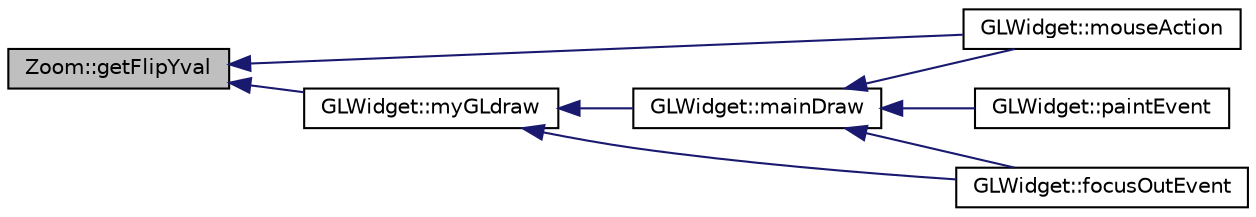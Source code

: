digraph "Zoom::getFlipYval"
{
 // INTERACTIVE_SVG=YES
  edge [fontname="Helvetica",fontsize="10",labelfontname="Helvetica",labelfontsize="10"];
  node [fontname="Helvetica",fontsize="10",shape=record];
  rankdir="LR";
  Node1 [label="Zoom::getFlipYval",height=0.2,width=0.4,color="black", fillcolor="grey75", style="filled", fontcolor="black"];
  Node1 -> Node2 [dir="back",color="midnightblue",fontsize="10",style="solid",fontname="Helvetica"];
  Node2 [label="GLWidget::mouseAction",height=0.2,width=0.4,color="black", fillcolor="white", style="filled",URL="$da/d10/class_g_l_widget.html#ac38cb02e557b2f553c83bb49f26eb50d"];
  Node1 -> Node3 [dir="back",color="midnightblue",fontsize="10",style="solid",fontname="Helvetica"];
  Node3 [label="GLWidget::myGLdraw",height=0.2,width=0.4,color="black", fillcolor="white", style="filled",URL="$da/d10/class_g_l_widget.html#aa26010e4e1bd13e50fb34deb157daee8"];
  Node3 -> Node4 [dir="back",color="midnightblue",fontsize="10",style="solid",fontname="Helvetica"];
  Node4 [label="GLWidget::focusOutEvent",height=0.2,width=0.4,color="black", fillcolor="white", style="filled",URL="$da/d10/class_g_l_widget.html#ac586a1d9d852248ab00883ef91e70784"];
  Node3 -> Node5 [dir="back",color="midnightblue",fontsize="10",style="solid",fontname="Helvetica"];
  Node5 [label="GLWidget::mainDraw",height=0.2,width=0.4,color="black", fillcolor="white", style="filled",URL="$da/d10/class_g_l_widget.html#ad3a2e67de73b897c27d66d8a840a892b"];
  Node5 -> Node4 [dir="back",color="midnightblue",fontsize="10",style="solid",fontname="Helvetica"];
  Node5 -> Node2 [dir="back",color="midnightblue",fontsize="10",style="solid",fontname="Helvetica"];
  Node5 -> Node6 [dir="back",color="midnightblue",fontsize="10",style="solid",fontname="Helvetica"];
  Node6 [label="GLWidget::paintEvent",height=0.2,width=0.4,color="black", fillcolor="white", style="filled",URL="$da/d10/class_g_l_widget.html#a655a87d2d43fca294901be07f43ac08b"];
}
